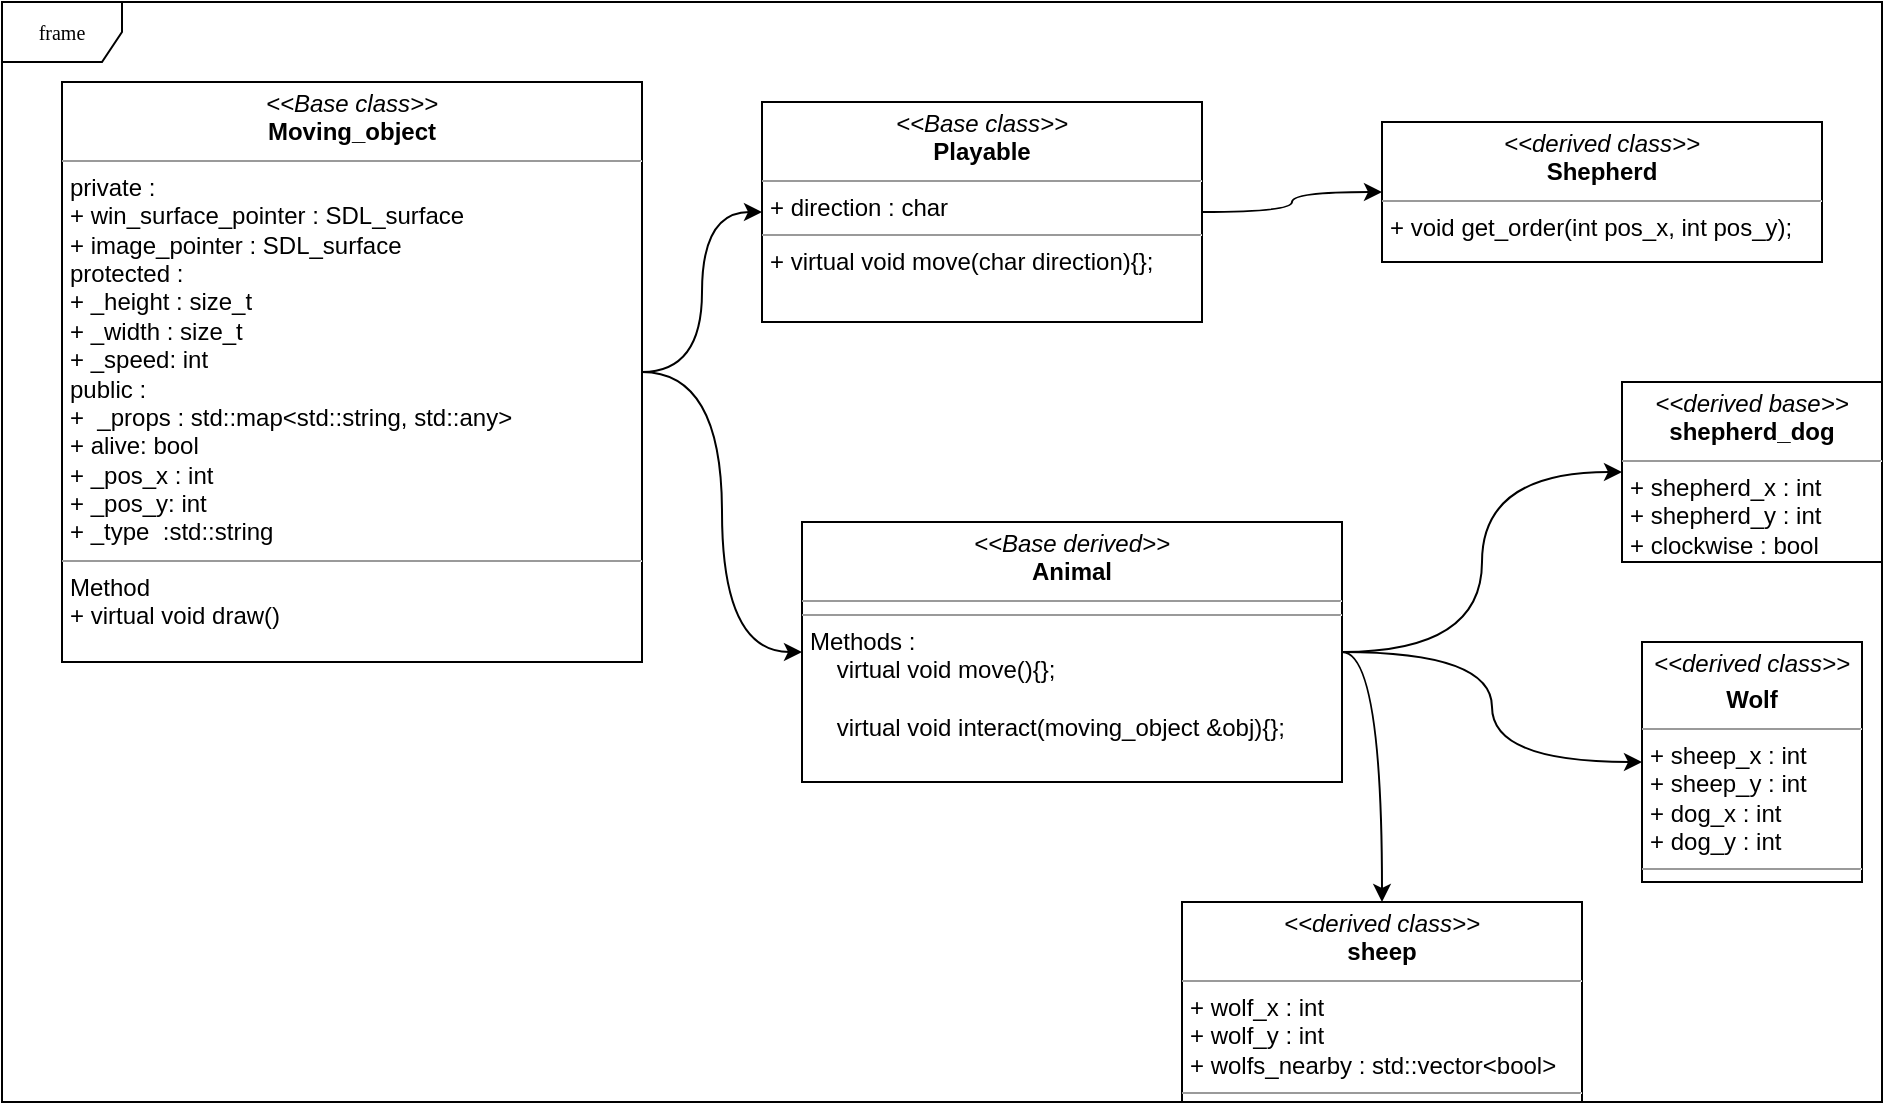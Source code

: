 <mxfile version="20.8.0" type="device"><diagram name="Page-1" id="c4acf3e9-155e-7222-9cf6-157b1a14988f"><mxGraphModel dx="1955" dy="1648" grid="1" gridSize="10" guides="1" tooltips="1" connect="1" arrows="1" fold="1" page="1" pageScale="1" pageWidth="850" pageHeight="1100" background="none" math="0" shadow="0"><root><mxCell id="0"/><mxCell id="1" parent="0"/><mxCell id="17acba5748e5396b-1" value="frame" style="shape=umlFrame;whiteSpace=wrap;html=1;rounded=0;shadow=0;comic=0;labelBackgroundColor=none;strokeWidth=1;fontFamily=Verdana;fontSize=10;align=center;" parent="1" vertex="1"><mxGeometry x="-440" y="-150" width="940" height="550" as="geometry"/></mxCell><mxCell id="2y6miLL8rVJownDKUMcV-6" style="edgeStyle=orthogonalEdgeStyle;curved=1;rounded=0;orthogonalLoop=1;jettySize=auto;html=1;entryX=0;entryY=0.5;entryDx=0;entryDy=0;" parent="1" source="5d2195bd80daf111-10" target="bZeb3WbNSHHEwYllPzUh-2" edge="1"><mxGeometry relative="1" as="geometry"/></mxCell><mxCell id="2y6miLL8rVJownDKUMcV-7" style="edgeStyle=orthogonalEdgeStyle;curved=1;rounded=0;orthogonalLoop=1;jettySize=auto;html=1;" parent="1" source="5d2195bd80daf111-10" target="bZeb3WbNSHHEwYllPzUh-1" edge="1"><mxGeometry relative="1" as="geometry"/></mxCell><mxCell id="2y6miLL8rVJownDKUMcV-8" style="edgeStyle=orthogonalEdgeStyle;curved=1;rounded=0;orthogonalLoop=1;jettySize=auto;html=1;exitX=1;exitY=0.5;exitDx=0;exitDy=0;" parent="1" source="5d2195bd80daf111-10" target="5d2195bd80daf111-15" edge="1"><mxGeometry relative="1" as="geometry"/></mxCell><mxCell id="5d2195bd80daf111-10" value="&lt;p style=&quot;margin:0px;margin-top:4px;text-align:center;&quot;&gt;&lt;i&gt;&amp;lt;&amp;lt;Base derived&amp;gt;&amp;gt;&lt;/i&gt;&lt;br&gt;&lt;b&gt;Animal&lt;/b&gt;&lt;br&gt;&lt;/p&gt;&lt;hr size=&quot;1&quot;&gt;&lt;hr size=&quot;1&quot;&gt;&lt;p style=&quot;margin:0px;margin-left:4px;&quot;&gt;Methods : &lt;br&gt;&lt;/p&gt;&lt;p style=&quot;margin:0px;margin-left:4px;&quot;&gt;&amp;nbsp;&amp;nbsp;&amp;nbsp; virtual void move(){};&lt;br&gt;&lt;br&gt;&amp;nbsp;&amp;nbsp;&amp;nbsp; virtual void interact(moving_object &amp;amp;obj){};&lt;br&gt;&lt;/p&gt;" style="verticalAlign=top;align=left;overflow=fill;fontSize=12;fontFamily=Helvetica;html=1;rounded=0;shadow=0;comic=0;labelBackgroundColor=none;strokeWidth=1" parent="1" vertex="1"><mxGeometry x="-40" y="110" width="270" height="130" as="geometry"/></mxCell><mxCell id="5d2195bd80daf111-12" value="&lt;p style=&quot;margin:0px;margin-top:4px;text-align:center;&quot;&gt;&lt;i&gt;&amp;lt;&amp;lt;&lt;/i&gt;&lt;i&gt;derived &lt;/i&gt;&lt;i&gt;class&amp;gt;&amp;gt;&lt;/i&gt;&lt;br&gt;&lt;b&gt;Shepherd&lt;/b&gt;&lt;br&gt;&lt;/p&gt;&lt;hr size=&quot;1&quot;&gt;&lt;p style=&quot;margin:0px;margin-left:4px;&quot;&gt;+ void get_order(int pos_x, int pos_y);&lt;/p&gt;" style="verticalAlign=top;align=left;overflow=fill;fontSize=12;fontFamily=Helvetica;html=1;rounded=0;shadow=0;comic=0;labelBackgroundColor=none;strokeWidth=1" parent="1" vertex="1"><mxGeometry x="250" y="-90" width="220" height="70" as="geometry"/></mxCell><mxCell id="5d2195bd80daf111-15" value="&lt;p style=&quot;margin:0px;margin-top:4px;text-align:center;&quot;&gt;&lt;i&gt;&amp;lt;&amp;lt;&lt;/i&gt;&lt;i&gt;derived &lt;/i&gt;&lt;i&gt;class&amp;gt;&amp;gt;&lt;/i&gt;&lt;br&gt;&lt;b&gt;sheep&lt;/b&gt;&lt;br&gt;&lt;/p&gt;&lt;hr size=&quot;1&quot;&gt;&lt;p style=&quot;margin:0px;margin-left:4px;&quot;&gt;+ wolf_x : int&lt;/p&gt;&lt;p style=&quot;margin:0px;margin-left:4px;&quot;&gt;+ wolf_y : int&lt;/p&gt;&lt;p style=&quot;margin:0px;margin-left:4px;&quot;&gt;+ wolfs_nearby : std::vector&amp;lt;bool&amp;gt;&lt;/p&gt;&lt;hr size=&quot;1&quot;&gt;" style="verticalAlign=top;align=left;overflow=fill;fontSize=12;fontFamily=Helvetica;html=1;rounded=0;shadow=0;comic=0;labelBackgroundColor=none;strokeWidth=1" parent="1" vertex="1"><mxGeometry x="150" y="300" width="200" height="100" as="geometry"/></mxCell><mxCell id="2y6miLL8rVJownDKUMcV-10" style="edgeStyle=orthogonalEdgeStyle;curved=1;rounded=0;orthogonalLoop=1;jettySize=auto;html=1;" parent="1" source="5d2195bd80daf111-20" target="5d2195bd80daf111-10" edge="1"><mxGeometry relative="1" as="geometry"/></mxCell><mxCell id="k7856Kt1oFZ6noiEVhxJ-2" style="edgeStyle=orthogonalEdgeStyle;rounded=0;orthogonalLoop=1;jettySize=auto;html=1;curved=1;" edge="1" parent="1" source="5d2195bd80daf111-20" target="k7856Kt1oFZ6noiEVhxJ-1"><mxGeometry relative="1" as="geometry"/></mxCell><mxCell id="5d2195bd80daf111-20" value="&lt;p style=&quot;margin:0px;margin-top:4px;text-align:center;&quot;&gt;&lt;i&gt;&amp;lt;&amp;lt;Base class&amp;gt;&amp;gt;&lt;/i&gt;&lt;br&gt;&lt;b&gt;Moving_object&lt;/b&gt;&lt;br&gt;&lt;/p&gt;&lt;hr size=&quot;1&quot;&gt;&lt;p style=&quot;margin:0px;margin-left:4px;&quot;&gt;private : &lt;br&gt;&lt;/p&gt;&lt;p style=&quot;margin:0px;margin-left:4px;&quot;&gt;+ win_surface_pointer : SDL_surface&lt;br&gt;+ image_pointer : SDL_surface&lt;/p&gt;&lt;p style=&quot;margin:0px;margin-left:4px;&quot;&gt;protected : &lt;br&gt;&lt;/p&gt;&lt;p style=&quot;margin:0px;margin-left:4px;&quot;&gt;+ _height : size_t&lt;/p&gt;&lt;p style=&quot;margin:0px;margin-left:4px;&quot;&gt;+ _width : size_t&lt;/p&gt;&lt;p style=&quot;margin:0px;margin-left:4px;&quot;&gt;+ _speed: int&lt;/p&gt;&lt;p style=&quot;margin:0px;margin-left:4px;&quot;&gt;public :&lt;/p&gt;&lt;p style=&quot;margin:0px;margin-left:4px;&quot;&gt;+&amp;nbsp; _props : std::map&amp;lt;std::string, std::any&amp;gt;&lt;/p&gt;&lt;p style=&quot;margin:0px;margin-left:4px;&quot;&gt;+ alive: bool &lt;br&gt;+ _pos_x : int&lt;/p&gt;&lt;p style=&quot;margin:0px;margin-left:4px;&quot;&gt;+ _pos_y: int&lt;br&gt;+ _type&amp;nbsp; :std::string &lt;/p&gt;&lt;hr size=&quot;1&quot;&gt;&lt;p style=&quot;margin:0px;margin-left:4px;&quot;&gt;Method &lt;br&gt;&lt;/p&gt;&lt;p style=&quot;margin:0px;margin-left:4px;&quot;&gt;+ virtual void draw()&lt;br&gt;&lt;/p&gt;" style="verticalAlign=top;align=left;overflow=fill;fontSize=12;fontFamily=Helvetica;html=1;rounded=0;shadow=0;comic=0;labelBackgroundColor=none;strokeWidth=1" parent="1" vertex="1"><mxGeometry x="-410" y="-110" width="290" height="290" as="geometry"/></mxCell><mxCell id="bZeb3WbNSHHEwYllPzUh-1" value="&lt;p style=&quot;margin:0px;margin-top:4px;text-align:center;&quot;&gt;&lt;i&gt;&amp;lt;&amp;lt;&lt;/i&gt;&lt;i&gt;derived &lt;/i&gt;&lt;i&gt;class&amp;gt;&amp;gt;&lt;/i&gt;&lt;/p&gt;&lt;p style=&quot;margin:0px;margin-top:4px;text-align:center;&quot;&gt;&lt;b&gt;Wolf&lt;/b&gt;&lt;br&gt;&lt;b&gt;&lt;/b&gt;&lt;/p&gt;&lt;hr size=&quot;1&quot;&gt;&lt;p style=&quot;margin:0px;margin-left:4px;&quot;&gt;+ sheep_x : int&lt;/p&gt;&lt;p style=&quot;margin:0px;margin-left:4px;&quot;&gt;+ sheep_y : int&lt;/p&gt;&lt;p style=&quot;margin:0px;margin-left:4px;&quot;&gt;+ dog_x : int&lt;/p&gt;&lt;p style=&quot;margin:0px;margin-left:4px;&quot;&gt;+ dog_y : int&lt;/p&gt;&lt;p style=&quot;margin:0px;margin-left:4px;&quot;&gt;&lt;/p&gt;&lt;p style=&quot;margin:0px;margin-left:4px;&quot;&gt;&lt;/p&gt;&lt;hr size=&quot;1&quot;&gt;" style="verticalAlign=top;align=left;overflow=fill;fontSize=12;fontFamily=Helvetica;html=1;rounded=0;shadow=0;comic=0;labelBackgroundColor=none;strokeWidth=1" parent="1" vertex="1"><mxGeometry x="380" y="170" width="110" height="120" as="geometry"/></mxCell><mxCell id="bZeb3WbNSHHEwYllPzUh-2" value="&lt;p style=&quot;margin:0px;margin-top:4px;text-align:center;&quot;&gt;&lt;i&gt;&amp;lt;&amp;lt;derived base&amp;gt;&amp;gt;&lt;/i&gt;&lt;br&gt;&lt;b&gt;shepherd_dog&lt;/b&gt;&lt;br&gt;&lt;/p&gt;&lt;hr size=&quot;1&quot;&gt;&lt;p style=&quot;margin:0px;margin-left:4px;&quot;&gt;+ shepherd_x : int&lt;/p&gt;&lt;p style=&quot;margin:0px;margin-left:4px;&quot;&gt;+ shepherd_y : int&lt;/p&gt;&lt;p style=&quot;margin:0px;margin-left:4px;&quot;&gt;+ clockwise : bool&lt;br&gt;&lt;/p&gt;&lt;p style=&quot;margin:0px;margin-left:4px;&quot;&gt;&lt;/p&gt;&lt;hr size=&quot;1&quot;&gt;" style="verticalAlign=top;align=left;overflow=fill;fontSize=12;fontFamily=Helvetica;html=1;rounded=0;shadow=0;comic=0;labelBackgroundColor=none;strokeWidth=1" parent="1" vertex="1"><mxGeometry x="370" y="40" width="130" height="90" as="geometry"/></mxCell><mxCell id="k7856Kt1oFZ6noiEVhxJ-3" style="edgeStyle=orthogonalEdgeStyle;curved=1;rounded=0;orthogonalLoop=1;jettySize=auto;html=1;" edge="1" parent="1" source="k7856Kt1oFZ6noiEVhxJ-1" target="5d2195bd80daf111-12"><mxGeometry relative="1" as="geometry"/></mxCell><mxCell id="k7856Kt1oFZ6noiEVhxJ-1" value="&lt;p style=&quot;margin:0px;margin-top:4px;text-align:center;&quot;&gt;&lt;i&gt;&amp;lt;&amp;lt;Base class&amp;gt;&amp;gt;&lt;/i&gt;&lt;br&gt;&lt;b&gt;Playable&lt;/b&gt;&lt;br&gt;&lt;/p&gt;&lt;hr size=&quot;1&quot;&gt;&lt;p style=&quot;margin:0px;margin-left:4px;&quot;&gt;+ direction : char&lt;br&gt;&lt;/p&gt;&lt;hr size=&quot;1&quot;&gt;&lt;p style=&quot;margin:0px;margin-left:4px;&quot;&gt;+ virtual void move(char direction){};&lt;br&gt;&lt;/p&gt;" style="verticalAlign=top;align=left;overflow=fill;fontSize=12;fontFamily=Helvetica;html=1;rounded=0;shadow=0;comic=0;labelBackgroundColor=none;strokeWidth=1" vertex="1" parent="1"><mxGeometry x="-60" y="-100" width="220" height="110" as="geometry"/></mxCell></root></mxGraphModel></diagram></mxfile>